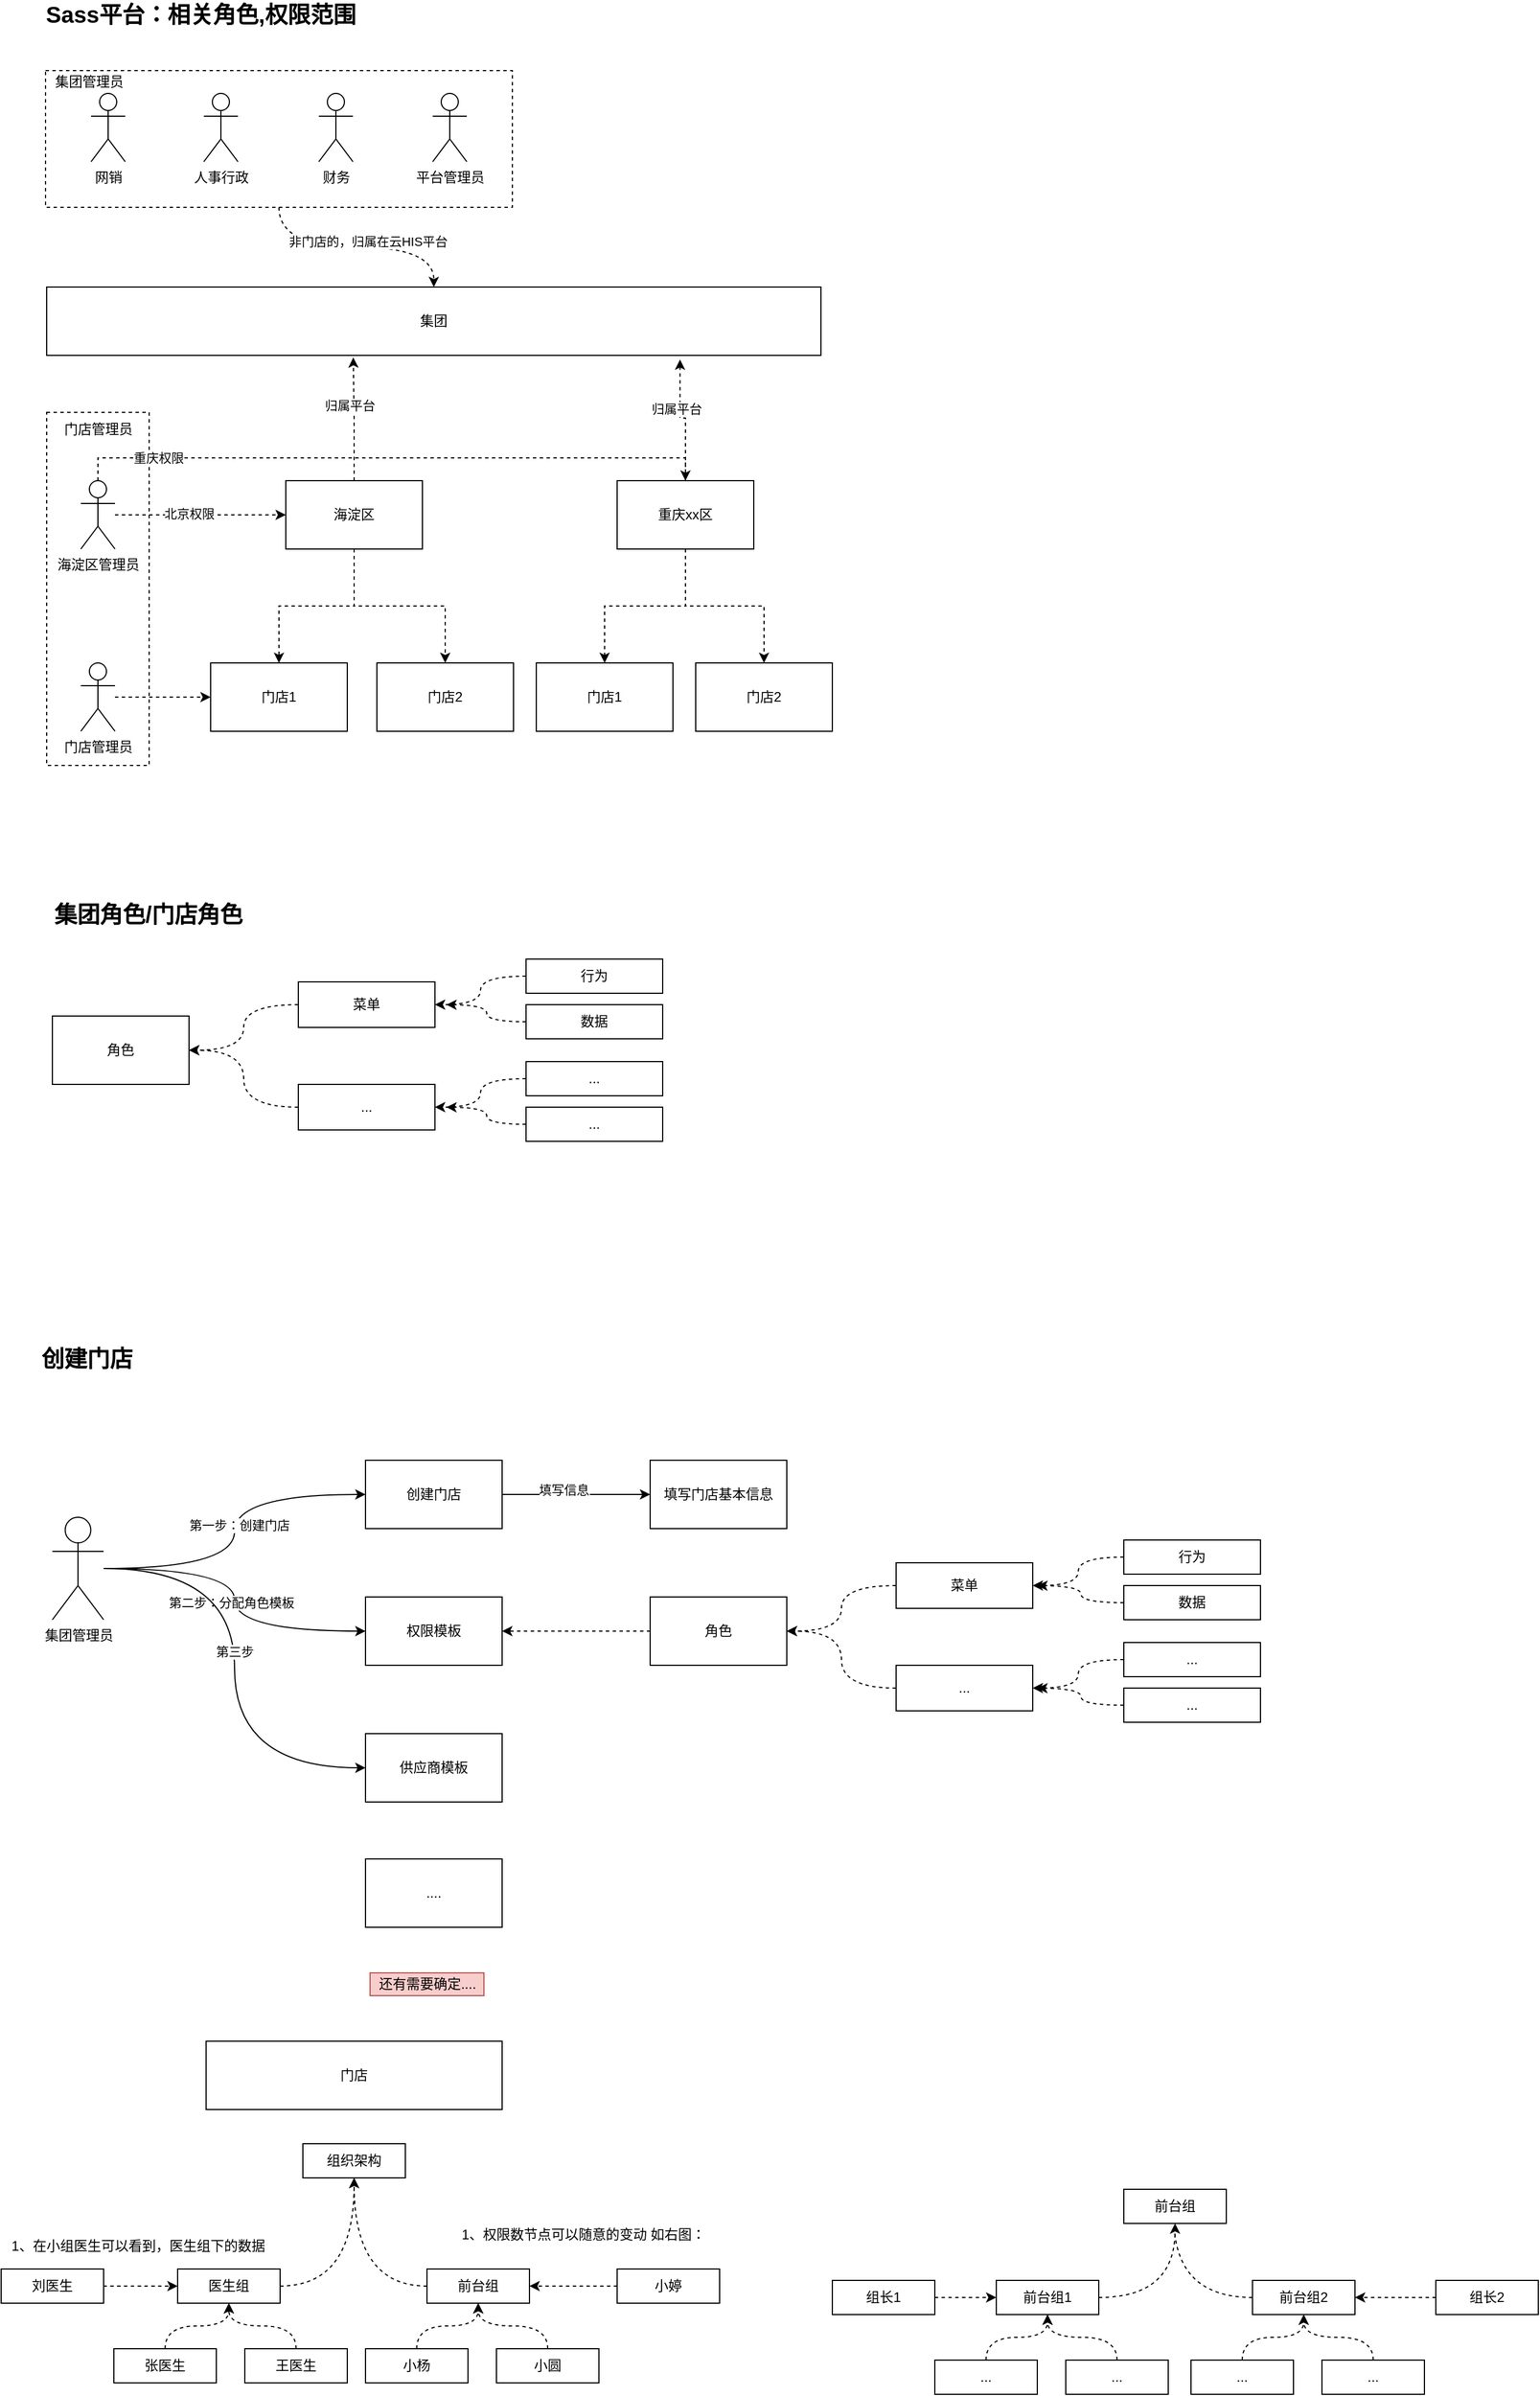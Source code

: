 <mxfile version="14.7.3" type="github">
  <diagram id="Bi-gjdyY0U7LMDahLdrq" name="第 1 页">
    <mxGraphModel dx="1127" dy="714" grid="1" gridSize="10" guides="1" tooltips="1" connect="1" arrows="1" fold="1" page="1" pageScale="1" pageWidth="827" pageHeight="1169" math="0" shadow="0">
      <root>
        <mxCell id="0" />
        <mxCell id="1" parent="0" />
        <mxCell id="veMKRvSVrepSbo2_GfH5-52" value="" style="rounded=0;whiteSpace=wrap;html=1;dashed=1;" parent="1" vertex="1">
          <mxGeometry x="80" y="440" width="90" height="310" as="geometry" />
        </mxCell>
        <mxCell id="veMKRvSVrepSbo2_GfH5-7" style="edgeStyle=orthogonalEdgeStyle;rounded=0;orthogonalLoop=1;jettySize=auto;html=1;entryX=0.5;entryY=0;entryDx=0;entryDy=0;dashed=1;" parent="1" source="veMKRvSVrepSbo2_GfH5-1" target="veMKRvSVrepSbo2_GfH5-4" edge="1">
          <mxGeometry relative="1" as="geometry" />
        </mxCell>
        <mxCell id="veMKRvSVrepSbo2_GfH5-8" style="edgeStyle=orthogonalEdgeStyle;rounded=0;orthogonalLoop=1;jettySize=auto;html=1;dashed=1;" parent="1" source="veMKRvSVrepSbo2_GfH5-1" target="veMKRvSVrepSbo2_GfH5-5" edge="1">
          <mxGeometry relative="1" as="geometry" />
        </mxCell>
        <mxCell id="veMKRvSVrepSbo2_GfH5-55" style="edgeStyle=orthogonalEdgeStyle;rounded=0;orthogonalLoop=1;jettySize=auto;html=1;entryX=0.396;entryY=1.03;entryDx=0;entryDy=0;entryPerimeter=0;dashed=1;" parent="1" source="veMKRvSVrepSbo2_GfH5-1" target="veMKRvSVrepSbo2_GfH5-15" edge="1">
          <mxGeometry relative="1" as="geometry" />
        </mxCell>
        <mxCell id="veMKRvSVrepSbo2_GfH5-56" value="归属平台" style="edgeLabel;html=1;align=center;verticalAlign=middle;resizable=0;points=[];" parent="veMKRvSVrepSbo2_GfH5-55" vertex="1" connectable="0">
          <mxGeometry x="0.243" y="4" relative="1" as="geometry">
            <mxPoint y="1" as="offset" />
          </mxGeometry>
        </mxCell>
        <mxCell id="veMKRvSVrepSbo2_GfH5-1" value="海淀区" style="rounded=0;whiteSpace=wrap;html=1;" parent="1" vertex="1">
          <mxGeometry x="290" y="500" width="120" height="60" as="geometry" />
        </mxCell>
        <mxCell id="veMKRvSVrepSbo2_GfH5-32" value="" style="edgeStyle=orthogonalEdgeStyle;rounded=0;orthogonalLoop=1;jettySize=auto;html=1;dashed=1;" parent="1" source="veMKRvSVrepSbo2_GfH5-2" target="veMKRvSVrepSbo2_GfH5-31" edge="1">
          <mxGeometry relative="1" as="geometry" />
        </mxCell>
        <mxCell id="veMKRvSVrepSbo2_GfH5-33" style="edgeStyle=orthogonalEdgeStyle;rounded=0;orthogonalLoop=1;jettySize=auto;html=1;entryX=0.5;entryY=0;entryDx=0;entryDy=0;dashed=1;" parent="1" source="veMKRvSVrepSbo2_GfH5-2" target="veMKRvSVrepSbo2_GfH5-30" edge="1">
          <mxGeometry relative="1" as="geometry" />
        </mxCell>
        <mxCell id="veMKRvSVrepSbo2_GfH5-49" style="edgeStyle=orthogonalEdgeStyle;rounded=0;orthogonalLoop=1;jettySize=auto;html=1;entryX=0.818;entryY=1.061;entryDx=0;entryDy=0;entryPerimeter=0;dashed=1;" parent="1" source="veMKRvSVrepSbo2_GfH5-2" target="veMKRvSVrepSbo2_GfH5-15" edge="1">
          <mxGeometry relative="1" as="geometry" />
        </mxCell>
        <mxCell id="veMKRvSVrepSbo2_GfH5-51" value="归属平台" style="edgeLabel;html=1;align=center;verticalAlign=middle;resizable=0;points=[];" parent="veMKRvSVrepSbo2_GfH5-49" vertex="1" connectable="0">
          <mxGeometry x="0.283" y="3" relative="1" as="geometry">
            <mxPoint y="3" as="offset" />
          </mxGeometry>
        </mxCell>
        <mxCell id="veMKRvSVrepSbo2_GfH5-2" value="重庆xx区" style="rounded=0;whiteSpace=wrap;html=1;" parent="1" vertex="1">
          <mxGeometry x="581" y="500" width="120" height="60" as="geometry" />
        </mxCell>
        <mxCell id="veMKRvSVrepSbo2_GfH5-4" value="门店1" style="rounded=0;whiteSpace=wrap;html=1;" parent="1" vertex="1">
          <mxGeometry x="224" y="660" width="120" height="60" as="geometry" />
        </mxCell>
        <mxCell id="veMKRvSVrepSbo2_GfH5-5" value="门店2" style="rounded=0;whiteSpace=wrap;html=1;" parent="1" vertex="1">
          <mxGeometry x="370" y="660" width="120" height="60" as="geometry" />
        </mxCell>
        <mxCell id="veMKRvSVrepSbo2_GfH5-14" style="edgeStyle=orthogonalEdgeStyle;rounded=0;orthogonalLoop=1;jettySize=auto;html=1;entryX=0;entryY=0.5;entryDx=0;entryDy=0;dashed=1;" parent="1" source="veMKRvSVrepSbo2_GfH5-10" target="veMKRvSVrepSbo2_GfH5-1" edge="1">
          <mxGeometry relative="1" as="geometry" />
        </mxCell>
        <mxCell id="veMKRvSVrepSbo2_GfH5-35" value="北京权限" style="edgeLabel;html=1;align=center;verticalAlign=middle;resizable=0;points=[];" parent="veMKRvSVrepSbo2_GfH5-14" vertex="1" connectable="0">
          <mxGeometry x="-0.141" y="1" relative="1" as="geometry">
            <mxPoint as="offset" />
          </mxGeometry>
        </mxCell>
        <mxCell id="veMKRvSVrepSbo2_GfH5-45" style="edgeStyle=orthogonalEdgeStyle;rounded=0;orthogonalLoop=1;jettySize=auto;html=1;entryX=0.5;entryY=0;entryDx=0;entryDy=0;dashed=1;" parent="1" source="veMKRvSVrepSbo2_GfH5-10" target="veMKRvSVrepSbo2_GfH5-2" edge="1">
          <mxGeometry relative="1" as="geometry">
            <Array as="points">
              <mxPoint x="190" y="480" />
              <mxPoint x="640" y="480" />
            </Array>
          </mxGeometry>
        </mxCell>
        <mxCell id="veMKRvSVrepSbo2_GfH5-47" value="重庆权限" style="edgeLabel;html=1;align=center;verticalAlign=middle;resizable=0;points=[];" parent="veMKRvSVrepSbo2_GfH5-45" vertex="1" connectable="0">
          <mxGeometry x="-0.737" y="1" relative="1" as="geometry">
            <mxPoint y="1" as="offset" />
          </mxGeometry>
        </mxCell>
        <mxCell id="veMKRvSVrepSbo2_GfH5-10" value="&lt;span&gt;海淀区管理员&lt;/span&gt;" style="shape=umlActor;verticalLabelPosition=bottom;verticalAlign=top;html=1;outlineConnect=0;" parent="1" vertex="1">
          <mxGeometry x="110" y="500" width="30" height="60" as="geometry" />
        </mxCell>
        <mxCell id="veMKRvSVrepSbo2_GfH5-15" value="集团" style="rounded=0;whiteSpace=wrap;html=1;" parent="1" vertex="1">
          <mxGeometry x="80" y="330" width="680" height="60" as="geometry" />
        </mxCell>
        <mxCell id="veMKRvSVrepSbo2_GfH5-23" value="" style="group" parent="1" vertex="1" connectable="0">
          <mxGeometry x="79" y="140" width="410" height="120" as="geometry" />
        </mxCell>
        <mxCell id="veMKRvSVrepSbo2_GfH5-22" value="" style="rounded=0;whiteSpace=wrap;html=1;dashed=1;" parent="veMKRvSVrepSbo2_GfH5-23" vertex="1">
          <mxGeometry width="410" height="120" as="geometry" />
        </mxCell>
        <mxCell id="veMKRvSVrepSbo2_GfH5-18" value="网销" style="shape=umlActor;verticalLabelPosition=bottom;verticalAlign=top;html=1;outlineConnect=0;" parent="veMKRvSVrepSbo2_GfH5-23" vertex="1">
          <mxGeometry x="40" y="20" width="30" height="60" as="geometry" />
        </mxCell>
        <mxCell id="veMKRvSVrepSbo2_GfH5-19" value="人事行政" style="shape=umlActor;verticalLabelPosition=bottom;verticalAlign=top;html=1;outlineConnect=0;" parent="veMKRvSVrepSbo2_GfH5-23" vertex="1">
          <mxGeometry x="139" y="20" width="30" height="60" as="geometry" />
        </mxCell>
        <mxCell id="veMKRvSVrepSbo2_GfH5-20" value="财务" style="shape=umlActor;verticalLabelPosition=bottom;verticalAlign=top;html=1;outlineConnect=0;" parent="veMKRvSVrepSbo2_GfH5-23" vertex="1">
          <mxGeometry x="240" y="20" width="30" height="60" as="geometry" />
        </mxCell>
        <mxCell id="veMKRvSVrepSbo2_GfH5-21" value="平台管理员" style="shape=umlActor;verticalLabelPosition=bottom;verticalAlign=top;html=1;outlineConnect=0;" parent="veMKRvSVrepSbo2_GfH5-23" vertex="1">
          <mxGeometry x="340" y="20" width="30" height="60" as="geometry" />
        </mxCell>
        <mxCell id="veMKRvSVrepSbo2_GfH5-54" value="集团管理员" style="text;html=1;align=center;verticalAlign=middle;resizable=0;points=[];autosize=1;strokeColor=none;" parent="veMKRvSVrepSbo2_GfH5-23" vertex="1">
          <mxGeometry x="-2" width="80" height="20" as="geometry" />
        </mxCell>
        <mxCell id="veMKRvSVrepSbo2_GfH5-24" style="edgeStyle=orthogonalEdgeStyle;rounded=0;orthogonalLoop=1;jettySize=auto;html=1;dashed=1;curved=1;" parent="1" source="veMKRvSVrepSbo2_GfH5-22" target="veMKRvSVrepSbo2_GfH5-15" edge="1">
          <mxGeometry relative="1" as="geometry" />
        </mxCell>
        <mxCell id="veMKRvSVrepSbo2_GfH5-25" value="非门店的，归属在云HIS平台" style="edgeLabel;html=1;align=center;verticalAlign=middle;resizable=0;points=[];" parent="veMKRvSVrepSbo2_GfH5-24" vertex="1" connectable="0">
          <mxGeometry x="0.099" relative="1" as="geometry">
            <mxPoint y="-5" as="offset" />
          </mxGeometry>
        </mxCell>
        <mxCell id="veMKRvSVrepSbo2_GfH5-29" style="edgeStyle=orthogonalEdgeStyle;curved=1;rounded=0;orthogonalLoop=1;jettySize=auto;html=1;dashed=1;" parent="1" source="veMKRvSVrepSbo2_GfH5-26" target="veMKRvSVrepSbo2_GfH5-4" edge="1">
          <mxGeometry relative="1" as="geometry" />
        </mxCell>
        <mxCell id="veMKRvSVrepSbo2_GfH5-26" value="&lt;span&gt;门店管理员&lt;/span&gt;" style="shape=umlActor;verticalLabelPosition=bottom;verticalAlign=top;html=1;outlineConnect=0;" parent="1" vertex="1">
          <mxGeometry x="110" y="660" width="30" height="60" as="geometry" />
        </mxCell>
        <mxCell id="veMKRvSVrepSbo2_GfH5-30" value="门店1" style="rounded=0;whiteSpace=wrap;html=1;" parent="1" vertex="1">
          <mxGeometry x="510" y="660" width="120" height="60" as="geometry" />
        </mxCell>
        <mxCell id="veMKRvSVrepSbo2_GfH5-31" value="门店2" style="rounded=0;whiteSpace=wrap;html=1;" parent="1" vertex="1">
          <mxGeometry x="650" y="660" width="120" height="60" as="geometry" />
        </mxCell>
        <mxCell id="veMKRvSVrepSbo2_GfH5-53" value="门店管理员" style="text;html=1;align=center;verticalAlign=middle;resizable=0;points=[];autosize=1;strokeColor=none;" parent="1" vertex="1">
          <mxGeometry x="85" y="445" width="80" height="20" as="geometry" />
        </mxCell>
        <mxCell id="qbsm4ZvcZ_Kqgvfo2rhz-3" value="角色" style="rounded=0;whiteSpace=wrap;html=1;" parent="1" vertex="1">
          <mxGeometry x="85" y="970" width="120" height="60" as="geometry" />
        </mxCell>
        <mxCell id="qbsm4ZvcZ_Kqgvfo2rhz-27" style="edgeStyle=orthogonalEdgeStyle;curved=1;rounded=0;orthogonalLoop=1;jettySize=auto;html=1;entryX=1;entryY=0.5;entryDx=0;entryDy=0;dashed=1;" parent="1" source="qbsm4ZvcZ_Kqgvfo2rhz-5" target="qbsm4ZvcZ_Kqgvfo2rhz-3" edge="1">
          <mxGeometry relative="1" as="geometry" />
        </mxCell>
        <mxCell id="qbsm4ZvcZ_Kqgvfo2rhz-5" value="菜单" style="rounded=0;whiteSpace=wrap;html=1;" parent="1" vertex="1">
          <mxGeometry x="301" y="940" width="120" height="40" as="geometry" />
        </mxCell>
        <mxCell id="qbsm4ZvcZ_Kqgvfo2rhz-8" style="edgeStyle=orthogonalEdgeStyle;rounded=0;orthogonalLoop=1;jettySize=auto;html=1;entryX=1;entryY=0.5;entryDx=0;entryDy=0;dashed=1;curved=1;" parent="1" source="qbsm4ZvcZ_Kqgvfo2rhz-6" target="qbsm4ZvcZ_Kqgvfo2rhz-5" edge="1">
          <mxGeometry relative="1" as="geometry" />
        </mxCell>
        <mxCell id="qbsm4ZvcZ_Kqgvfo2rhz-6" value="行为" style="rounded=0;whiteSpace=wrap;html=1;" parent="1" vertex="1">
          <mxGeometry x="501" y="920" width="120" height="30" as="geometry" />
        </mxCell>
        <mxCell id="qbsm4ZvcZ_Kqgvfo2rhz-9" style="edgeStyle=orthogonalEdgeStyle;curved=1;rounded=0;orthogonalLoop=1;jettySize=auto;html=1;dashed=1;" parent="1" source="qbsm4ZvcZ_Kqgvfo2rhz-7" edge="1">
          <mxGeometry relative="1" as="geometry">
            <mxPoint x="431" y="960" as="targetPoint" />
          </mxGeometry>
        </mxCell>
        <mxCell id="qbsm4ZvcZ_Kqgvfo2rhz-7" value="数据" style="rounded=0;whiteSpace=wrap;html=1;" parent="1" vertex="1">
          <mxGeometry x="501" y="960" width="120" height="30" as="geometry" />
        </mxCell>
        <mxCell id="qbsm4ZvcZ_Kqgvfo2rhz-28" style="edgeStyle=orthogonalEdgeStyle;curved=1;rounded=0;orthogonalLoop=1;jettySize=auto;html=1;entryX=1;entryY=0.5;entryDx=0;entryDy=0;dashed=1;" parent="1" source="qbsm4ZvcZ_Kqgvfo2rhz-22" target="qbsm4ZvcZ_Kqgvfo2rhz-3" edge="1">
          <mxGeometry relative="1" as="geometry" />
        </mxCell>
        <mxCell id="qbsm4ZvcZ_Kqgvfo2rhz-22" value="..." style="rounded=0;whiteSpace=wrap;html=1;" parent="1" vertex="1">
          <mxGeometry x="301" y="1030" width="120" height="40" as="geometry" />
        </mxCell>
        <mxCell id="qbsm4ZvcZ_Kqgvfo2rhz-23" style="edgeStyle=orthogonalEdgeStyle;rounded=0;orthogonalLoop=1;jettySize=auto;html=1;entryX=1;entryY=0.5;entryDx=0;entryDy=0;dashed=1;curved=1;" parent="1" source="qbsm4ZvcZ_Kqgvfo2rhz-24" target="qbsm4ZvcZ_Kqgvfo2rhz-22" edge="1">
          <mxGeometry relative="1" as="geometry" />
        </mxCell>
        <mxCell id="qbsm4ZvcZ_Kqgvfo2rhz-24" value="..." style="rounded=0;whiteSpace=wrap;html=1;" parent="1" vertex="1">
          <mxGeometry x="501" y="1010" width="120" height="30" as="geometry" />
        </mxCell>
        <mxCell id="qbsm4ZvcZ_Kqgvfo2rhz-25" style="edgeStyle=orthogonalEdgeStyle;curved=1;rounded=0;orthogonalLoop=1;jettySize=auto;html=1;dashed=1;" parent="1" source="qbsm4ZvcZ_Kqgvfo2rhz-26" edge="1">
          <mxGeometry relative="1" as="geometry">
            <mxPoint x="431" y="1050" as="targetPoint" />
          </mxGeometry>
        </mxCell>
        <mxCell id="qbsm4ZvcZ_Kqgvfo2rhz-26" value="..." style="rounded=0;whiteSpace=wrap;html=1;" parent="1" vertex="1">
          <mxGeometry x="501" y="1050" width="120" height="30" as="geometry" />
        </mxCell>
        <mxCell id="qbsm4ZvcZ_Kqgvfo2rhz-30" value="&lt;span style=&quot;font-size: 20px&quot;&gt;&lt;b&gt;集团角色/门店角色&lt;/b&gt;&lt;/span&gt;" style="text;html=1;align=center;verticalAlign=middle;resizable=0;points=[];autosize=1;strokeColor=none;" parent="1" vertex="1">
          <mxGeometry x="79" y="870" width="180" height="20" as="geometry" />
        </mxCell>
        <mxCell id="qbsm4ZvcZ_Kqgvfo2rhz-47" style="edgeStyle=orthogonalEdgeStyle;curved=1;rounded=0;orthogonalLoop=1;jettySize=auto;html=1;" parent="1" source="qbsm4ZvcZ_Kqgvfo2rhz-71" target="qbsm4ZvcZ_Kqgvfo2rhz-46" edge="1">
          <mxGeometry relative="1" as="geometry">
            <mxPoint x="189" y="1410" as="sourcePoint" />
          </mxGeometry>
        </mxCell>
        <mxCell id="qbsm4ZvcZ_Kqgvfo2rhz-48" value="第一步：创建门店" style="edgeLabel;html=1;align=center;verticalAlign=middle;resizable=0;points=[];" parent="qbsm4ZvcZ_Kqgvfo2rhz-47" vertex="1" connectable="0">
          <mxGeometry x="0.02" y="-4" relative="1" as="geometry">
            <mxPoint y="-3" as="offset" />
          </mxGeometry>
        </mxCell>
        <mxCell id="qbsm4ZvcZ_Kqgvfo2rhz-69" style="edgeStyle=orthogonalEdgeStyle;curved=1;rounded=0;orthogonalLoop=1;jettySize=auto;html=1;entryX=0;entryY=0.5;entryDx=0;entryDy=0;" parent="1" source="qbsm4ZvcZ_Kqgvfo2rhz-71" target="qbsm4ZvcZ_Kqgvfo2rhz-52" edge="1">
          <mxGeometry relative="1" as="geometry">
            <mxPoint x="189" y="1410" as="sourcePoint" />
          </mxGeometry>
        </mxCell>
        <mxCell id="qbsm4ZvcZ_Kqgvfo2rhz-70" value="第二步：分配角色模板" style="edgeLabel;html=1;align=center;verticalAlign=middle;resizable=0;points=[];" parent="qbsm4ZvcZ_Kqgvfo2rhz-69" vertex="1" connectable="0">
          <mxGeometry x="0.014" y="-3" relative="1" as="geometry">
            <mxPoint as="offset" />
          </mxGeometry>
        </mxCell>
        <mxCell id="qbsm4ZvcZ_Kqgvfo2rhz-44" value="&lt;span style=&quot;font-size: 20px&quot;&gt;&lt;b&gt;创建门店&lt;/b&gt;&lt;/span&gt;" style="text;html=1;align=center;verticalAlign=middle;resizable=0;points=[];autosize=1;strokeColor=none;" parent="1" vertex="1">
          <mxGeometry x="65" y="1260" width="100" height="20" as="geometry" />
        </mxCell>
        <mxCell id="qbsm4ZvcZ_Kqgvfo2rhz-45" value="&lt;span style=&quot;font-size: 20px&quot;&gt;&lt;b&gt;Sass平台：相关角色,权限范围&lt;/b&gt;&lt;/span&gt;" style="text;html=1;align=center;verticalAlign=middle;resizable=0;points=[];autosize=1;strokeColor=none;" parent="1" vertex="1">
          <mxGeometry x="70" y="80" width="290" height="20" as="geometry" />
        </mxCell>
        <mxCell id="qbsm4ZvcZ_Kqgvfo2rhz-50" style="edgeStyle=orthogonalEdgeStyle;curved=1;rounded=0;orthogonalLoop=1;jettySize=auto;html=1;entryX=0;entryY=0.5;entryDx=0;entryDy=0;" parent="1" source="qbsm4ZvcZ_Kqgvfo2rhz-46" target="qbsm4ZvcZ_Kqgvfo2rhz-49" edge="1">
          <mxGeometry relative="1" as="geometry" />
        </mxCell>
        <mxCell id="qbsm4ZvcZ_Kqgvfo2rhz-51" value="填写信息" style="edgeLabel;html=1;align=center;verticalAlign=middle;resizable=0;points=[];" parent="qbsm4ZvcZ_Kqgvfo2rhz-50" vertex="1" connectable="0">
          <mxGeometry x="-0.169" y="4" relative="1" as="geometry">
            <mxPoint as="offset" />
          </mxGeometry>
        </mxCell>
        <mxCell id="qbsm4ZvcZ_Kqgvfo2rhz-46" value="创建门店" style="rounded=0;whiteSpace=wrap;html=1;" parent="1" vertex="1">
          <mxGeometry x="360" y="1360" width="120" height="60" as="geometry" />
        </mxCell>
        <mxCell id="qbsm4ZvcZ_Kqgvfo2rhz-49" value="填写门店基本信息" style="rounded=0;whiteSpace=wrap;html=1;" parent="1" vertex="1">
          <mxGeometry x="610" y="1360" width="120" height="60" as="geometry" />
        </mxCell>
        <mxCell id="qbsm4ZvcZ_Kqgvfo2rhz-52" value="权限模板" style="rounded=0;whiteSpace=wrap;html=1;" parent="1" vertex="1">
          <mxGeometry x="360" y="1480" width="120" height="60" as="geometry" />
        </mxCell>
        <mxCell id="qbsm4ZvcZ_Kqgvfo2rhz-68" style="edgeStyle=orthogonalEdgeStyle;curved=1;rounded=0;orthogonalLoop=1;jettySize=auto;html=1;dashed=1;" parent="1" source="qbsm4ZvcZ_Kqgvfo2rhz-54" target="qbsm4ZvcZ_Kqgvfo2rhz-52" edge="1">
          <mxGeometry relative="1" as="geometry" />
        </mxCell>
        <mxCell id="qbsm4ZvcZ_Kqgvfo2rhz-54" value="角色" style="rounded=0;whiteSpace=wrap;html=1;" parent="1" vertex="1">
          <mxGeometry x="610" y="1480" width="120" height="60" as="geometry" />
        </mxCell>
        <mxCell id="qbsm4ZvcZ_Kqgvfo2rhz-55" style="edgeStyle=orthogonalEdgeStyle;curved=1;rounded=0;orthogonalLoop=1;jettySize=auto;html=1;entryX=1;entryY=0.5;entryDx=0;entryDy=0;dashed=1;" parent="1" source="qbsm4ZvcZ_Kqgvfo2rhz-56" target="qbsm4ZvcZ_Kqgvfo2rhz-54" edge="1">
          <mxGeometry relative="1" as="geometry" />
        </mxCell>
        <mxCell id="qbsm4ZvcZ_Kqgvfo2rhz-56" value="菜单" style="rounded=0;whiteSpace=wrap;html=1;" parent="1" vertex="1">
          <mxGeometry x="826" y="1450" width="120" height="40" as="geometry" />
        </mxCell>
        <mxCell id="qbsm4ZvcZ_Kqgvfo2rhz-57" style="edgeStyle=orthogonalEdgeStyle;rounded=0;orthogonalLoop=1;jettySize=auto;html=1;entryX=1;entryY=0.5;entryDx=0;entryDy=0;dashed=1;curved=1;" parent="1" source="qbsm4ZvcZ_Kqgvfo2rhz-58" target="qbsm4ZvcZ_Kqgvfo2rhz-56" edge="1">
          <mxGeometry relative="1" as="geometry" />
        </mxCell>
        <mxCell id="qbsm4ZvcZ_Kqgvfo2rhz-58" value="行为" style="rounded=0;whiteSpace=wrap;html=1;" parent="1" vertex="1">
          <mxGeometry x="1026" y="1430" width="120" height="30" as="geometry" />
        </mxCell>
        <mxCell id="qbsm4ZvcZ_Kqgvfo2rhz-59" style="edgeStyle=orthogonalEdgeStyle;curved=1;rounded=0;orthogonalLoop=1;jettySize=auto;html=1;dashed=1;" parent="1" source="qbsm4ZvcZ_Kqgvfo2rhz-60" edge="1">
          <mxGeometry relative="1" as="geometry">
            <mxPoint x="950" y="1470" as="targetPoint" />
          </mxGeometry>
        </mxCell>
        <mxCell id="qbsm4ZvcZ_Kqgvfo2rhz-60" value="数据" style="rounded=0;whiteSpace=wrap;html=1;" parent="1" vertex="1">
          <mxGeometry x="1026" y="1470" width="120" height="30" as="geometry" />
        </mxCell>
        <mxCell id="qbsm4ZvcZ_Kqgvfo2rhz-61" style="edgeStyle=orthogonalEdgeStyle;curved=1;rounded=0;orthogonalLoop=1;jettySize=auto;html=1;entryX=1;entryY=0.5;entryDx=0;entryDy=0;dashed=1;" parent="1" source="qbsm4ZvcZ_Kqgvfo2rhz-62" target="qbsm4ZvcZ_Kqgvfo2rhz-54" edge="1">
          <mxGeometry relative="1" as="geometry" />
        </mxCell>
        <mxCell id="qbsm4ZvcZ_Kqgvfo2rhz-62" value="..." style="rounded=0;whiteSpace=wrap;html=1;" parent="1" vertex="1">
          <mxGeometry x="826" y="1540" width="120" height="40" as="geometry" />
        </mxCell>
        <mxCell id="qbsm4ZvcZ_Kqgvfo2rhz-63" style="edgeStyle=orthogonalEdgeStyle;rounded=0;orthogonalLoop=1;jettySize=auto;html=1;entryX=1;entryY=0.5;entryDx=0;entryDy=0;dashed=1;curved=1;" parent="1" source="qbsm4ZvcZ_Kqgvfo2rhz-64" target="qbsm4ZvcZ_Kqgvfo2rhz-62" edge="1">
          <mxGeometry relative="1" as="geometry" />
        </mxCell>
        <mxCell id="qbsm4ZvcZ_Kqgvfo2rhz-64" value="..." style="rounded=0;whiteSpace=wrap;html=1;" parent="1" vertex="1">
          <mxGeometry x="1026" y="1520" width="120" height="30" as="geometry" />
        </mxCell>
        <mxCell id="qbsm4ZvcZ_Kqgvfo2rhz-65" style="edgeStyle=orthogonalEdgeStyle;curved=1;rounded=0;orthogonalLoop=1;jettySize=auto;html=1;dashed=1;" parent="1" source="qbsm4ZvcZ_Kqgvfo2rhz-66" edge="1">
          <mxGeometry relative="1" as="geometry">
            <mxPoint x="950" y="1560" as="targetPoint" />
          </mxGeometry>
        </mxCell>
        <mxCell id="qbsm4ZvcZ_Kqgvfo2rhz-66" value="..." style="rounded=0;whiteSpace=wrap;html=1;" parent="1" vertex="1">
          <mxGeometry x="1026" y="1560" width="120" height="30" as="geometry" />
        </mxCell>
        <mxCell id="qbsm4ZvcZ_Kqgvfo2rhz-73" style="edgeStyle=orthogonalEdgeStyle;curved=1;rounded=0;orthogonalLoop=1;jettySize=auto;html=1;entryX=0;entryY=0.5;entryDx=0;entryDy=0;" parent="1" source="qbsm4ZvcZ_Kqgvfo2rhz-71" target="qbsm4ZvcZ_Kqgvfo2rhz-74" edge="1">
          <mxGeometry relative="1" as="geometry">
            <mxPoint x="360" y="1650" as="targetPoint" />
          </mxGeometry>
        </mxCell>
        <mxCell id="qbsm4ZvcZ_Kqgvfo2rhz-77" value="第三步" style="edgeLabel;html=1;align=center;verticalAlign=middle;resizable=0;points=[];" parent="qbsm4ZvcZ_Kqgvfo2rhz-73" vertex="1" connectable="0">
          <mxGeometry x="-0.072" relative="1" as="geometry">
            <mxPoint as="offset" />
          </mxGeometry>
        </mxCell>
        <mxCell id="qbsm4ZvcZ_Kqgvfo2rhz-71" value="集团管理员" style="shape=umlActor;verticalLabelPosition=bottom;verticalAlign=top;html=1;outlineConnect=0;" parent="1" vertex="1">
          <mxGeometry x="85" y="1410" width="45" height="90" as="geometry" />
        </mxCell>
        <mxCell id="qbsm4ZvcZ_Kqgvfo2rhz-74" value="供应商模板" style="rounded=0;whiteSpace=wrap;html=1;" parent="1" vertex="1">
          <mxGeometry x="360" y="1600" width="120" height="60" as="geometry" />
        </mxCell>
        <mxCell id="qbsm4ZvcZ_Kqgvfo2rhz-76" value="...." style="rounded=0;whiteSpace=wrap;html=1;" parent="1" vertex="1">
          <mxGeometry x="360" y="1710" width="120" height="60" as="geometry" />
        </mxCell>
        <mxCell id="qbsm4ZvcZ_Kqgvfo2rhz-78" value="还有需要确定...." style="text;html=1;align=center;verticalAlign=middle;resizable=0;points=[];autosize=1;strokeColor=#b85450;fillColor=#f8cecc;" parent="1" vertex="1">
          <mxGeometry x="364" y="1810" width="100" height="20" as="geometry" />
        </mxCell>
        <mxCell id="o5gB7QCE0i1BiTsnKh6P-1" value="组织架构" style="rounded=0;whiteSpace=wrap;html=1;" vertex="1" parent="1">
          <mxGeometry x="305" y="1960" width="90" height="30" as="geometry" />
        </mxCell>
        <mxCell id="o5gB7QCE0i1BiTsnKh6P-2" value="门店" style="rounded=0;whiteSpace=wrap;html=1;" vertex="1" parent="1">
          <mxGeometry x="220" y="1870" width="260" height="60" as="geometry" />
        </mxCell>
        <mxCell id="o5gB7QCE0i1BiTsnKh6P-22" style="edgeStyle=orthogonalEdgeStyle;curved=1;rounded=0;orthogonalLoop=1;jettySize=auto;html=1;entryX=0.5;entryY=1;entryDx=0;entryDy=0;dashed=1;" edge="1" parent="1" source="o5gB7QCE0i1BiTsnKh6P-4" target="o5gB7QCE0i1BiTsnKh6P-1">
          <mxGeometry relative="1" as="geometry" />
        </mxCell>
        <mxCell id="o5gB7QCE0i1BiTsnKh6P-4" value="医生组" style="rounded=0;whiteSpace=wrap;html=1;" vertex="1" parent="1">
          <mxGeometry x="195" y="2070" width="90" height="30" as="geometry" />
        </mxCell>
        <mxCell id="o5gB7QCE0i1BiTsnKh6P-21" style="edgeStyle=orthogonalEdgeStyle;curved=1;rounded=0;orthogonalLoop=1;jettySize=auto;html=1;dashed=1;" edge="1" parent="1" source="o5gB7QCE0i1BiTsnKh6P-5" target="o5gB7QCE0i1BiTsnKh6P-1">
          <mxGeometry relative="1" as="geometry" />
        </mxCell>
        <mxCell id="o5gB7QCE0i1BiTsnKh6P-5" value="前台组" style="rounded=0;whiteSpace=wrap;html=1;" vertex="1" parent="1">
          <mxGeometry x="414" y="2070" width="90" height="30" as="geometry" />
        </mxCell>
        <mxCell id="o5gB7QCE0i1BiTsnKh6P-11" style="edgeStyle=orthogonalEdgeStyle;rounded=0;orthogonalLoop=1;jettySize=auto;html=1;curved=1;dashed=1;" edge="1" parent="1" source="o5gB7QCE0i1BiTsnKh6P-6" target="o5gB7QCE0i1BiTsnKh6P-4">
          <mxGeometry relative="1" as="geometry" />
        </mxCell>
        <mxCell id="o5gB7QCE0i1BiTsnKh6P-6" value="王医生" style="rounded=0;whiteSpace=wrap;html=1;" vertex="1" parent="1">
          <mxGeometry x="254" y="2140" width="90" height="30" as="geometry" />
        </mxCell>
        <mxCell id="o5gB7QCE0i1BiTsnKh6P-10" style="edgeStyle=orthogonalEdgeStyle;rounded=0;orthogonalLoop=1;jettySize=auto;html=1;entryX=0.5;entryY=1;entryDx=0;entryDy=0;curved=1;dashed=1;" edge="1" parent="1" source="o5gB7QCE0i1BiTsnKh6P-7" target="o5gB7QCE0i1BiTsnKh6P-4">
          <mxGeometry relative="1" as="geometry" />
        </mxCell>
        <mxCell id="o5gB7QCE0i1BiTsnKh6P-7" value="张医生" style="rounded=0;whiteSpace=wrap;html=1;" vertex="1" parent="1">
          <mxGeometry x="139" y="2140" width="90" height="30" as="geometry" />
        </mxCell>
        <mxCell id="o5gB7QCE0i1BiTsnKh6P-12" style="edgeStyle=orthogonalEdgeStyle;curved=1;rounded=0;orthogonalLoop=1;jettySize=auto;html=1;dashed=1;" edge="1" parent="1" source="o5gB7QCE0i1BiTsnKh6P-8" target="o5gB7QCE0i1BiTsnKh6P-5">
          <mxGeometry relative="1" as="geometry" />
        </mxCell>
        <mxCell id="o5gB7QCE0i1BiTsnKh6P-8" value="小杨" style="rounded=0;whiteSpace=wrap;html=1;" vertex="1" parent="1">
          <mxGeometry x="360" y="2140" width="90" height="30" as="geometry" />
        </mxCell>
        <mxCell id="o5gB7QCE0i1BiTsnKh6P-13" style="edgeStyle=orthogonalEdgeStyle;curved=1;rounded=0;orthogonalLoop=1;jettySize=auto;html=1;dashed=1;" edge="1" parent="1" source="o5gB7QCE0i1BiTsnKh6P-9" target="o5gB7QCE0i1BiTsnKh6P-5">
          <mxGeometry relative="1" as="geometry" />
        </mxCell>
        <mxCell id="o5gB7QCE0i1BiTsnKh6P-9" value="小圆" style="rounded=0;whiteSpace=wrap;html=1;" vertex="1" parent="1">
          <mxGeometry x="475" y="2140" width="90" height="30" as="geometry" />
        </mxCell>
        <mxCell id="o5gB7QCE0i1BiTsnKh6P-16" style="edgeStyle=orthogonalEdgeStyle;curved=1;rounded=0;orthogonalLoop=1;jettySize=auto;html=1;entryX=0;entryY=0.5;entryDx=0;entryDy=0;dashed=1;" edge="1" parent="1" source="o5gB7QCE0i1BiTsnKh6P-15" target="o5gB7QCE0i1BiTsnKh6P-4">
          <mxGeometry relative="1" as="geometry" />
        </mxCell>
        <mxCell id="o5gB7QCE0i1BiTsnKh6P-15" value="刘医生" style="rounded=0;whiteSpace=wrap;html=1;" vertex="1" parent="1">
          <mxGeometry x="40" y="2070" width="90" height="30" as="geometry" />
        </mxCell>
        <mxCell id="o5gB7QCE0i1BiTsnKh6P-18" style="edgeStyle=orthogonalEdgeStyle;curved=1;rounded=0;orthogonalLoop=1;jettySize=auto;html=1;dashed=1;" edge="1" parent="1" source="o5gB7QCE0i1BiTsnKh6P-17" target="o5gB7QCE0i1BiTsnKh6P-5">
          <mxGeometry relative="1" as="geometry" />
        </mxCell>
        <mxCell id="o5gB7QCE0i1BiTsnKh6P-17" value="小婷" style="rounded=0;whiteSpace=wrap;html=1;" vertex="1" parent="1">
          <mxGeometry x="581" y="2070" width="90" height="30" as="geometry" />
        </mxCell>
        <mxCell id="o5gB7QCE0i1BiTsnKh6P-19" value="1、在小组医生可以看到，医生组下的数据" style="text;html=1;align=center;verticalAlign=middle;resizable=0;points=[];autosize=1;strokeColor=none;" vertex="1" parent="1">
          <mxGeometry x="40" y="2040" width="240" height="20" as="geometry" />
        </mxCell>
        <mxCell id="o5gB7QCE0i1BiTsnKh6P-23" value="1、权限数节点可以随意的变动 如右图：" style="text;html=1;align=center;verticalAlign=middle;resizable=0;points=[];autosize=1;strokeColor=none;" vertex="1" parent="1">
          <mxGeometry x="436" y="2030" width="230" height="20" as="geometry" />
        </mxCell>
        <mxCell id="o5gB7QCE0i1BiTsnKh6P-40" style="edgeStyle=orthogonalEdgeStyle;curved=1;rounded=0;orthogonalLoop=1;jettySize=auto;html=1;entryX=0.5;entryY=1;entryDx=0;entryDy=0;dashed=1;" edge="1" parent="1" source="o5gB7QCE0i1BiTsnKh6P-25" target="o5gB7QCE0i1BiTsnKh6P-39">
          <mxGeometry relative="1" as="geometry" />
        </mxCell>
        <mxCell id="o5gB7QCE0i1BiTsnKh6P-25" value="前台组1" style="rounded=0;whiteSpace=wrap;html=1;" vertex="1" parent="1">
          <mxGeometry x="914" y="2080" width="90" height="30" as="geometry" />
        </mxCell>
        <mxCell id="o5gB7QCE0i1BiTsnKh6P-26" style="edgeStyle=orthogonalEdgeStyle;curved=1;rounded=0;orthogonalLoop=1;jettySize=auto;html=1;dashed=1;" edge="1" parent="1" source="o5gB7QCE0i1BiTsnKh6P-27" target="o5gB7QCE0i1BiTsnKh6P-25">
          <mxGeometry relative="1" as="geometry" />
        </mxCell>
        <mxCell id="o5gB7QCE0i1BiTsnKh6P-27" value="..." style="rounded=0;whiteSpace=wrap;html=1;" vertex="1" parent="1">
          <mxGeometry x="860" y="2150" width="90" height="30" as="geometry" />
        </mxCell>
        <mxCell id="o5gB7QCE0i1BiTsnKh6P-28" style="edgeStyle=orthogonalEdgeStyle;curved=1;rounded=0;orthogonalLoop=1;jettySize=auto;html=1;dashed=1;" edge="1" parent="1" source="o5gB7QCE0i1BiTsnKh6P-29" target="o5gB7QCE0i1BiTsnKh6P-25">
          <mxGeometry relative="1" as="geometry" />
        </mxCell>
        <mxCell id="o5gB7QCE0i1BiTsnKh6P-29" value="..." style="rounded=0;whiteSpace=wrap;html=1;" vertex="1" parent="1">
          <mxGeometry x="975" y="2150" width="90" height="30" as="geometry" />
        </mxCell>
        <mxCell id="o5gB7QCE0i1BiTsnKh6P-30" style="edgeStyle=orthogonalEdgeStyle;curved=1;rounded=0;orthogonalLoop=1;jettySize=auto;html=1;dashed=1;" edge="1" parent="1" source="o5gB7QCE0i1BiTsnKh6P-31" target="o5gB7QCE0i1BiTsnKh6P-25">
          <mxGeometry relative="1" as="geometry" />
        </mxCell>
        <mxCell id="o5gB7QCE0i1BiTsnKh6P-31" value="组长1" style="rounded=0;whiteSpace=wrap;html=1;" vertex="1" parent="1">
          <mxGeometry x="770" y="2080" width="90" height="30" as="geometry" />
        </mxCell>
        <mxCell id="o5gB7QCE0i1BiTsnKh6P-41" style="edgeStyle=orthogonalEdgeStyle;curved=1;rounded=0;orthogonalLoop=1;jettySize=auto;html=1;dashed=1;" edge="1" parent="1" source="o5gB7QCE0i1BiTsnKh6P-32">
          <mxGeometry relative="1" as="geometry">
            <mxPoint x="1070" y="2020" as="targetPoint" />
          </mxGeometry>
        </mxCell>
        <mxCell id="o5gB7QCE0i1BiTsnKh6P-32" value="前台组2" style="rounded=0;whiteSpace=wrap;html=1;" vertex="1" parent="1">
          <mxGeometry x="1139" y="2080" width="90" height="30" as="geometry" />
        </mxCell>
        <mxCell id="o5gB7QCE0i1BiTsnKh6P-33" style="edgeStyle=orthogonalEdgeStyle;curved=1;rounded=0;orthogonalLoop=1;jettySize=auto;html=1;dashed=1;" edge="1" parent="1" source="o5gB7QCE0i1BiTsnKh6P-34" target="o5gB7QCE0i1BiTsnKh6P-32">
          <mxGeometry relative="1" as="geometry" />
        </mxCell>
        <mxCell id="o5gB7QCE0i1BiTsnKh6P-34" value="..." style="rounded=0;whiteSpace=wrap;html=1;" vertex="1" parent="1">
          <mxGeometry x="1085" y="2150" width="90" height="30" as="geometry" />
        </mxCell>
        <mxCell id="o5gB7QCE0i1BiTsnKh6P-35" style="edgeStyle=orthogonalEdgeStyle;curved=1;rounded=0;orthogonalLoop=1;jettySize=auto;html=1;dashed=1;" edge="1" parent="1" source="o5gB7QCE0i1BiTsnKh6P-36" target="o5gB7QCE0i1BiTsnKh6P-32">
          <mxGeometry relative="1" as="geometry" />
        </mxCell>
        <mxCell id="o5gB7QCE0i1BiTsnKh6P-36" value="..." style="rounded=0;whiteSpace=wrap;html=1;" vertex="1" parent="1">
          <mxGeometry x="1200" y="2150" width="90" height="30" as="geometry" />
        </mxCell>
        <mxCell id="o5gB7QCE0i1BiTsnKh6P-37" style="edgeStyle=orthogonalEdgeStyle;curved=1;rounded=0;orthogonalLoop=1;jettySize=auto;html=1;dashed=1;" edge="1" parent="1" source="o5gB7QCE0i1BiTsnKh6P-38" target="o5gB7QCE0i1BiTsnKh6P-32">
          <mxGeometry relative="1" as="geometry" />
        </mxCell>
        <mxCell id="o5gB7QCE0i1BiTsnKh6P-38" value="组长2" style="rounded=0;whiteSpace=wrap;html=1;" vertex="1" parent="1">
          <mxGeometry x="1300" y="2080" width="90" height="30" as="geometry" />
        </mxCell>
        <mxCell id="o5gB7QCE0i1BiTsnKh6P-39" value="前台组" style="rounded=0;whiteSpace=wrap;html=1;" vertex="1" parent="1">
          <mxGeometry x="1026" y="2000" width="90" height="30" as="geometry" />
        </mxCell>
      </root>
    </mxGraphModel>
  </diagram>
</mxfile>
